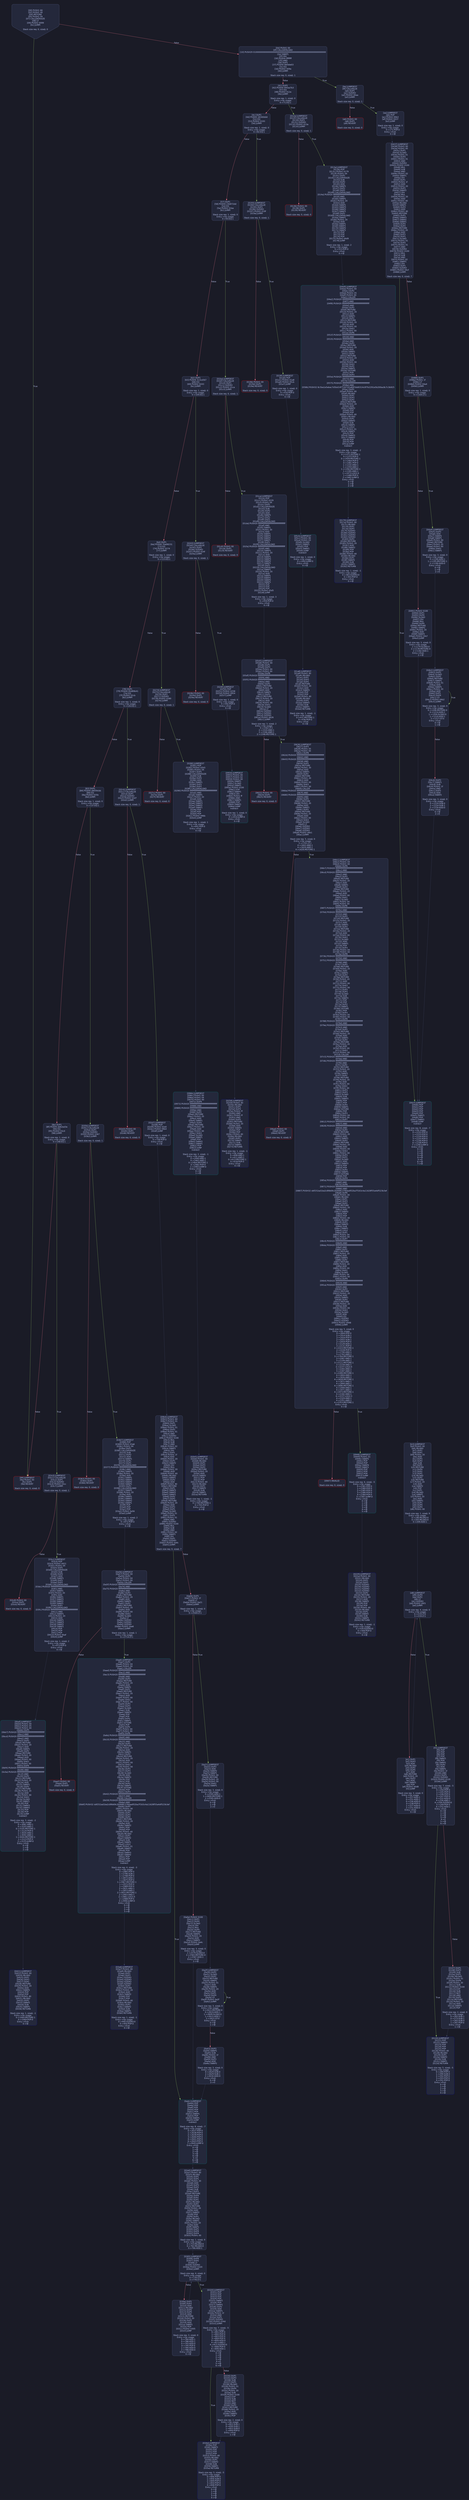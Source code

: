 digraph G {
    node [shape=box, style="filled, rounded", color="#565f89", fontcolor="#c0caf5", fontname="Helvetica", fillcolor="#24283b"];
    edge [color="#414868", fontcolor="#c0caf5", fontname="Helvetica"];
    bgcolor="#1a1b26";
    0 [ label = "[00] PUSH1 80
[02] PUSH1 40
[04] MSTORE
[05] PUSH1 04
[07] CALLDATASIZE
[08] LT
[09] PUSH2 0099
[0c] JUMPI

Stack size req: 0, sizeΔ: 0
" shape = invhouse]
    1 [ label = "[0d] PUSH1 00
[0f] CALLDATALOAD
[10] PUSH29 0100000000000000000000000000000000000000000000000000000000
[2e] SWAP1
[2f] DIV
[30] PUSH4 ffffffff
[35] AND
[36] DUP1
[37] PUSH4 06fdde03
[3c] EQ
[3d] PUSH2 009e
[40] JUMPI

Stack size req: 0, sizeΔ: 1
"]
    2 [ label = "[41] DUP1
[42] PUSH4 095ea7b3
[47] EQ
[48] PUSH2 012e
[4b] JUMPI

Stack size req: 1, sizeΔ: 0
Entry->Op usage:
	0->71:EQ:1
"]
    3 [ label = "[4c] DUP1
[4d] PUSH4 18160ddd
[52] EQ
[53] PUSH2 0193
[56] JUMPI

Stack size req: 1, sizeΔ: 0
Entry->Op usage:
	0->82:EQ:1
"]
    4 [ label = "[57] DUP1
[58] PUSH4 23b872dd
[5d] EQ
[5e] PUSH2 01be
[61] JUMPI

Stack size req: 1, sizeΔ: 0
Entry->Op usage:
	0->93:EQ:1
"]
    5 [ label = "[62] DUP1
[63] PUSH4 313ce567
[68] EQ
[69] PUSH2 0243
[6c] JUMPI

Stack size req: 1, sizeΔ: 0
Entry->Op usage:
	0->104:EQ:1
"]
    6 [ label = "[6d] DUP1
[6e] PUSH4 70a08231
[73] EQ
[74] PUSH2 0274
[77] JUMPI

Stack size req: 1, sizeΔ: 0
Entry->Op usage:
	0->115:EQ:1
"]
    7 [ label = "[78] DUP1
[79] PUSH4 95d89b41
[7e] EQ
[7f] PUSH2 02cb
[82] JUMPI

Stack size req: 1, sizeΔ: 0
Entry->Op usage:
	0->126:EQ:1
"]
    8 [ label = "[83] DUP1
[84] PUSH4 a9059cbb
[89] EQ
[8a] PUSH2 035b
[8d] JUMPI

Stack size req: 1, sizeΔ: 0
Entry->Op usage:
	0->137:EQ:1
"]
    9 [ label = "[8e] DUP1
[8f] PUSH4 dd62ed3e
[94] EQ
[95] PUSH2 03c0
[98] JUMPI

Stack size req: 1, sizeΔ: 0
Entry->Op usage:
	0->148:EQ:1
"]
    10 [ label = "[99] JUMPDEST
[9a] PUSH1 00
[9c] DUP1
[9d] REVERT

Stack size req: 0, sizeΔ: 0
" color = "red"]
    11 [ label = "[9e] JUMPDEST
[9f] CALLVALUE
[a0] DUP1
[a1] ISZERO
[a2] PUSH2 00aa
[a5] JUMPI

Stack size req: 0, sizeΔ: 1
"]
    12 [ label = "[a6] PUSH1 00
[a8] DUP1
[a9] REVERT

Stack size req: 0, sizeΔ: 0
" color = "red"]
    13 [ label = "[aa] JUMPDEST
[ab] POP
[ac] PUSH2 00b3
[af] PUSH2 0437
[b2] JUMP

Stack size req: 1, sizeΔ: 0
Entry->Op usage:
	0->171:POP:0
Entry->Exit:
	0->😵
"]
    14 [ label = "[b3] JUMPDEST
[b4] PUSH1 40
[b6] MLOAD
[b7] DUP1
[b8] DUP1
[b9] PUSH1 20
[bb] ADD
[bc] DUP3
[bd] DUP2
[be] SUB
[bf] DUP3
[c0] MSTORE
[c1] DUP4
[c2] DUP2
[c3] DUP2
[c4] MLOAD
[c5] DUP2
[c6] MSTORE
[c7] PUSH1 20
[c9] ADD
[ca] SWAP2
[cb] POP
[cc] DUP1
[cd] MLOAD
[ce] SWAP1
[cf] PUSH1 20
[d1] ADD
[d2] SWAP1
[d3] DUP1
[d4] DUP4
[d5] DUP4
[d6] PUSH1 00

Stack size req: 1, sizeΔ: 9
Entry->Op usage:
	0->196:MLOAD:0
	0->205:MLOAD:0
	0->209:ADD:1
"]
    15 [ label = "[d8] JUMPDEST
[d9] DUP4
[da] DUP2
[db] LT
[dc] ISZERO
[dd] PUSH2 00f3
[e0] JUMPI

Stack size req: 4, sizeΔ: 0
Entry->Op usage:
	0->219:LT:0
	3->219:LT:1
"]
    16 [ label = "[e1] DUP1
[e2] DUP3
[e3] ADD
[e4] MLOAD
[e5] DUP2
[e6] DUP5
[e7] ADD
[e8] MSTORE
[e9] PUSH1 20
[eb] DUP2
[ec] ADD
[ed] SWAP1
[ee] POP
[ef] PUSH2 00d8
[f2] JUMP

Stack size req: 3, sizeΔ: 0
Entry->Op usage:
	0->227:ADD:1
	0->231:ADD:1
	0->236:ADD:0
	0->238:POP:0
	1->227:ADD:0
	2->231:ADD:0
Entry->Exit:
	0->😵
"]
    17 [ label = "[f3] JUMPDEST
[f4] POP
[f5] POP
[f6] POP
[f7] POP
[f8] SWAP1
[f9] POP
[fa] SWAP1
[fb] DUP2
[fc] ADD
[fd] SWAP1
[fe] PUSH1 1f
[0100] AND
[0101] DUP1
[0102] ISZERO
[0103] PUSH2 0120
[0106] JUMPI

Stack size req: 7, sizeΔ: -5
Entry->Op usage:
	0->244:POP:0
	1->245:POP:0
	2->246:POP:0
	3->247:POP:0
	4->252:ADD:0
	4->256:AND:1
	4->258:ISZERO:0
	5->249:POP:0
	6->252:ADD:1
Entry->Exit:
	0->😵
	1->😵
	2->😵
	3->😵
	4->0
	5->😵
	6->😵
"]
    18 [ label = "[0107] DUP1
[0108] DUP3
[0109] SUB
[010a] DUP1
[010b] MLOAD
[010c] PUSH1 01
[010e] DUP4
[010f] PUSH1 20
[0111] SUB
[0112] PUSH2 0100
[0115] EXP
[0116] SUB
[0117] NOT
[0118] AND
[0119] DUP2
[011a] MSTORE
[011b] PUSH1 20
[011d] ADD
[011e] SWAP2
[011f] POP

Stack size req: 2, sizeΔ: 0
Entry->Op usage:
	0->265:SUB:1
	0->273:SUB:1
	1->265:SUB:0
	1->287:POP:0
Entry->Exit:
	1->😵
"]
    19 [ label = "[0120] JUMPDEST
[0121] POP
[0122] SWAP3
[0123] POP
[0124] POP
[0125] POP
[0126] PUSH1 40
[0128] MLOAD
[0129] DUP1
[012a] SWAP2
[012b] SUB
[012c] SWAP1
[012d] RETURN

Stack size req: 5, sizeΔ: -5
Entry->Op usage:
	0->289:POP:0
	1->299:SUB:0
	2->292:POP:0
	3->293:POP:0
	4->291:POP:0
Entry->Exit:
	0->😵
	1->😵
	2->😵
	3->😵
	4->😵
" color = "darkblue"]
    20 [ label = "[012e] JUMPDEST
[012f] CALLVALUE
[0130] DUP1
[0131] ISZERO
[0132] PUSH2 013a
[0135] JUMPI

Stack size req: 0, sizeΔ: 1
"]
    21 [ label = "[0136] PUSH1 00
[0138] DUP1
[0139] REVERT

Stack size req: 0, sizeΔ: 0
" color = "red"]
    22 [ label = "[013a] JUMPDEST
[013b] POP
[013c] PUSH2 0179
[013f] PUSH1 04
[0141] DUP1
[0142] CALLDATASIZE
[0143] SUB
[0144] DUP2
[0145] ADD
[0146] SWAP1
[0147] DUP1
[0148] DUP1
[0149] CALLDATALOAD
[014a] PUSH20 ffffffffffffffffffffffffffffffffffffffff
[015f] AND
[0160] SWAP1
[0161] PUSH1 20
[0163] ADD
[0164] SWAP1
[0165] SWAP3
[0166] SWAP2
[0167] SWAP1
[0168] DUP1
[0169] CALLDATALOAD
[016a] SWAP1
[016b] PUSH1 20
[016d] ADD
[016e] SWAP1
[016f] SWAP3
[0170] SWAP2
[0171] SWAP1
[0172] POP
[0173] POP
[0174] POP
[0175] PUSH2 04d9
[0178] JUMP

Stack size req: 1, sizeΔ: 2
Entry->Op usage:
	0->315:POP:0
Entry->Exit:
	0->😵
"]
    23 [ label = "[0179] JUMPDEST
[017a] PUSH1 40
[017c] MLOAD
[017d] DUP1
[017e] DUP3
[017f] ISZERO
[0180] ISZERO
[0181] ISZERO
[0182] ISZERO
[0183] DUP2
[0184] MSTORE
[0185] PUSH1 20
[0187] ADD
[0188] SWAP2
[0189] POP
[018a] POP
[018b] PUSH1 40
[018d] MLOAD
[018e] DUP1
[018f] SWAP2
[0190] SUB
[0191] SWAP1
[0192] RETURN

Stack size req: 1, sizeΔ: -1
Entry->Op usage:
	0->383:ISZERO:0
	0->393:POP:0
Entry->Exit:
	0->😵
" color = "darkblue"]
    24 [ label = "[0193] JUMPDEST
[0194] CALLVALUE
[0195] DUP1
[0196] ISZERO
[0197] PUSH2 019f
[019a] JUMPI

Stack size req: 0, sizeΔ: 1
"]
    25 [ label = "[019b] PUSH1 00
[019d] DUP1
[019e] REVERT

Stack size req: 0, sizeΔ: 0
" color = "red"]
    26 [ label = "[019f] JUMPDEST
[01a0] POP
[01a1] PUSH2 01a8
[01a4] PUSH2 05cb
[01a7] JUMP

Stack size req: 1, sizeΔ: 0
Entry->Op usage:
	0->416:POP:0
Entry->Exit:
	0->😵
"]
    27 [ label = "[01a8] JUMPDEST
[01a9] PUSH1 40
[01ab] MLOAD
[01ac] DUP1
[01ad] DUP3
[01ae] DUP2
[01af] MSTORE
[01b0] PUSH1 20
[01b2] ADD
[01b3] SWAP2
[01b4] POP
[01b5] POP
[01b6] PUSH1 40
[01b8] MLOAD
[01b9] DUP1
[01ba] SWAP2
[01bb] SUB
[01bc] SWAP1
[01bd] RETURN

Stack size req: 1, sizeΔ: -1
Entry->Op usage:
	0->431:MSTORE:1
	0->436:POP:0
Entry->Exit:
	0->😵
" color = "darkblue"]
    28 [ label = "[01be] JUMPDEST
[01bf] CALLVALUE
[01c0] DUP1
[01c1] ISZERO
[01c2] PUSH2 01ca
[01c5] JUMPI

Stack size req: 0, sizeΔ: 1
"]
    29 [ label = "[01c6] PUSH1 00
[01c8] DUP1
[01c9] REVERT

Stack size req: 0, sizeΔ: 0
" color = "red"]
    30 [ label = "[01ca] JUMPDEST
[01cb] POP
[01cc] PUSH2 0229
[01cf] PUSH1 04
[01d1] DUP1
[01d2] CALLDATASIZE
[01d3] SUB
[01d4] DUP2
[01d5] ADD
[01d6] SWAP1
[01d7] DUP1
[01d8] DUP1
[01d9] CALLDATALOAD
[01da] PUSH20 ffffffffffffffffffffffffffffffffffffffff
[01ef] AND
[01f0] SWAP1
[01f1] PUSH1 20
[01f3] ADD
[01f4] SWAP1
[01f5] SWAP3
[01f6] SWAP2
[01f7] SWAP1
[01f8] DUP1
[01f9] CALLDATALOAD
[01fa] PUSH20 ffffffffffffffffffffffffffffffffffffffff
[020f] AND
[0210] SWAP1
[0211] PUSH1 20
[0213] ADD
[0214] SWAP1
[0215] SWAP3
[0216] SWAP2
[0217] SWAP1
[0218] DUP1
[0219] CALLDATALOAD
[021a] SWAP1
[021b] PUSH1 20
[021d] ADD
[021e] SWAP1
[021f] SWAP3
[0220] SWAP2
[0221] SWAP1
[0222] POP
[0223] POP
[0224] POP
[0225] PUSH2 05d5
[0228] JUMP

Stack size req: 1, sizeΔ: 3
Entry->Op usage:
	0->459:POP:0
Entry->Exit:
	0->😵
"]
    31 [ label = "[0229] JUMPDEST
[022a] PUSH1 40
[022c] MLOAD
[022d] DUP1
[022e] DUP3
[022f] ISZERO
[0230] ISZERO
[0231] ISZERO
[0232] ISZERO
[0233] DUP2
[0234] MSTORE
[0235] PUSH1 20
[0237] ADD
[0238] SWAP2
[0239] POP
[023a] POP
[023b] PUSH1 40
[023d] MLOAD
[023e] DUP1
[023f] SWAP2
[0240] SUB
[0241] SWAP1
[0242] RETURN

Stack size req: 1, sizeΔ: -1
Entry->Op usage:
	0->559:ISZERO:0
	0->569:POP:0
Entry->Exit:
	0->😵
" color = "darkblue"]
    32 [ label = "[0243] JUMPDEST
[0244] CALLVALUE
[0245] DUP1
[0246] ISZERO
[0247] PUSH2 024f
[024a] JUMPI

Stack size req: 0, sizeΔ: 1
"]
    33 [ label = "[024b] PUSH1 00
[024d] DUP1
[024e] REVERT

Stack size req: 0, sizeΔ: 0
" color = "red"]
    34 [ label = "[024f] JUMPDEST
[0250] POP
[0251] PUSH2 0258
[0254] PUSH2 0954
[0257] JUMP

Stack size req: 1, sizeΔ: 0
Entry->Op usage:
	0->592:POP:0
Entry->Exit:
	0->😵
"]
    35 [ label = "[0258] JUMPDEST
[0259] PUSH1 40
[025b] MLOAD
[025c] DUP1
[025d] DUP3
[025e] PUSH1 ff
[0260] AND
[0261] PUSH1 ff
[0263] AND
[0264] DUP2
[0265] MSTORE
[0266] PUSH1 20
[0268] ADD
[0269] SWAP2
[026a] POP
[026b] POP
[026c] PUSH1 40
[026e] MLOAD
[026f] DUP1
[0270] SWAP2
[0271] SUB
[0272] SWAP1
[0273] RETURN

Stack size req: 1, sizeΔ: -1
Entry->Op usage:
	0->608:AND:1
	0->611:AND:1
	0->613:MSTORE:1
	0->618:POP:0
Entry->Exit:
	0->😵
" color = "darkblue"]
    36 [ label = "[0274] JUMPDEST
[0275] CALLVALUE
[0276] DUP1
[0277] ISZERO
[0278] PUSH2 0280
[027b] JUMPI

Stack size req: 0, sizeΔ: 1
"]
    37 [ label = "[027c] PUSH1 00
[027e] DUP1
[027f] REVERT

Stack size req: 0, sizeΔ: 0
" color = "red"]
    38 [ label = "[0280] JUMPDEST
[0281] POP
[0282] PUSH2 02b5
[0285] PUSH1 04
[0287] DUP1
[0288] CALLDATASIZE
[0289] SUB
[028a] DUP2
[028b] ADD
[028c] SWAP1
[028d] DUP1
[028e] DUP1
[028f] CALLDATALOAD
[0290] PUSH20 ffffffffffffffffffffffffffffffffffffffff
[02a5] AND
[02a6] SWAP1
[02a7] PUSH1 20
[02a9] ADD
[02aa] SWAP1
[02ab] SWAP3
[02ac] SWAP2
[02ad] SWAP1
[02ae] POP
[02af] POP
[02b0] POP
[02b1] PUSH2 096b
[02b4] JUMP

Stack size req: 1, sizeΔ: 1
Entry->Op usage:
	0->641:POP:0
Entry->Exit:
	0->😵
"]
    39 [ label = "[02b5] JUMPDEST
[02b6] PUSH1 40
[02b8] MLOAD
[02b9] DUP1
[02ba] DUP3
[02bb] DUP2
[02bc] MSTORE
[02bd] PUSH1 20
[02bf] ADD
[02c0] SWAP2
[02c1] POP
[02c2] POP
[02c3] PUSH1 40
[02c5] MLOAD
[02c6] DUP1
[02c7] SWAP2
[02c8] SUB
[02c9] SWAP1
[02ca] RETURN

Stack size req: 1, sizeΔ: -1
Entry->Op usage:
	0->700:MSTORE:1
	0->705:POP:0
Entry->Exit:
	0->😵
" color = "darkblue"]
    40 [ label = "[02cb] JUMPDEST
[02cc] CALLVALUE
[02cd] DUP1
[02ce] ISZERO
[02cf] PUSH2 02d7
[02d2] JUMPI

Stack size req: 0, sizeΔ: 1
"]
    41 [ label = "[02d3] PUSH1 00
[02d5] DUP1
[02d6] REVERT

Stack size req: 0, sizeΔ: 0
" color = "red"]
    42 [ label = "[02d7] JUMPDEST
[02d8] POP
[02d9] PUSH2 02e0
[02dc] PUSH2 09b4
[02df] JUMP

Stack size req: 1, sizeΔ: 0
Entry->Op usage:
	0->728:POP:0
Entry->Exit:
	0->😵
"]
    43 [ label = "[02e0] JUMPDEST
[02e1] PUSH1 40
[02e3] MLOAD
[02e4] DUP1
[02e5] DUP1
[02e6] PUSH1 20
[02e8] ADD
[02e9] DUP3
[02ea] DUP2
[02eb] SUB
[02ec] DUP3
[02ed] MSTORE
[02ee] DUP4
[02ef] DUP2
[02f0] DUP2
[02f1] MLOAD
[02f2] DUP2
[02f3] MSTORE
[02f4] PUSH1 20
[02f6] ADD
[02f7] SWAP2
[02f8] POP
[02f9] DUP1
[02fa] MLOAD
[02fb] SWAP1
[02fc] PUSH1 20
[02fe] ADD
[02ff] SWAP1
[0300] DUP1
[0301] DUP4
[0302] DUP4
[0303] PUSH1 00

Stack size req: 1, sizeΔ: 9
Entry->Op usage:
	0->753:MLOAD:0
	0->762:MLOAD:0
	0->766:ADD:1
"]
    44 [ label = "[0305] JUMPDEST
[0306] DUP4
[0307] DUP2
[0308] LT
[0309] ISZERO
[030a] PUSH2 0320
[030d] JUMPI

Stack size req: 4, sizeΔ: 0
Entry->Op usage:
	0->776:LT:0
	3->776:LT:1
"]
    45 [ label = "[030e] DUP1
[030f] DUP3
[0310] ADD
[0311] MLOAD
[0312] DUP2
[0313] DUP5
[0314] ADD
[0315] MSTORE
[0316] PUSH1 20
[0318] DUP2
[0319] ADD
[031a] SWAP1
[031b] POP
[031c] PUSH2 0305
[031f] JUMP

Stack size req: 3, sizeΔ: 0
Entry->Op usage:
	0->784:ADD:1
	0->788:ADD:1
	0->793:ADD:0
	0->795:POP:0
	1->784:ADD:0
	2->788:ADD:0
Entry->Exit:
	0->😵
"]
    46 [ label = "[0320] JUMPDEST
[0321] POP
[0322] POP
[0323] POP
[0324] POP
[0325] SWAP1
[0326] POP
[0327] SWAP1
[0328] DUP2
[0329] ADD
[032a] SWAP1
[032b] PUSH1 1f
[032d] AND
[032e] DUP1
[032f] ISZERO
[0330] PUSH2 034d
[0333] JUMPI

Stack size req: 7, sizeΔ: -5
Entry->Op usage:
	0->801:POP:0
	1->802:POP:0
	2->803:POP:0
	3->804:POP:0
	4->809:ADD:0
	4->813:AND:1
	4->815:ISZERO:0
	5->806:POP:0
	6->809:ADD:1
Entry->Exit:
	0->😵
	1->😵
	2->😵
	3->😵
	4->0
	5->😵
	6->😵
"]
    47 [ label = "[0334] DUP1
[0335] DUP3
[0336] SUB
[0337] DUP1
[0338] MLOAD
[0339] PUSH1 01
[033b] DUP4
[033c] PUSH1 20
[033e] SUB
[033f] PUSH2 0100
[0342] EXP
[0343] SUB
[0344] NOT
[0345] AND
[0346] DUP2
[0347] MSTORE
[0348] PUSH1 20
[034a] ADD
[034b] SWAP2
[034c] POP

Stack size req: 2, sizeΔ: 0
Entry->Op usage:
	0->822:SUB:1
	0->830:SUB:1
	1->822:SUB:0
	1->844:POP:0
Entry->Exit:
	1->😵
"]
    48 [ label = "[034d] JUMPDEST
[034e] POP
[034f] SWAP3
[0350] POP
[0351] POP
[0352] POP
[0353] PUSH1 40
[0355] MLOAD
[0356] DUP1
[0357] SWAP2
[0358] SUB
[0359] SWAP1
[035a] RETURN

Stack size req: 5, sizeΔ: -5
Entry->Op usage:
	0->846:POP:0
	1->856:SUB:0
	2->849:POP:0
	3->850:POP:0
	4->848:POP:0
Entry->Exit:
	0->😵
	1->😵
	2->😵
	3->😵
	4->😵
" color = "darkblue"]
    49 [ label = "[035b] JUMPDEST
[035c] CALLVALUE
[035d] DUP1
[035e] ISZERO
[035f] PUSH2 0367
[0362] JUMPI

Stack size req: 0, sizeΔ: 1
"]
    50 [ label = "[0363] PUSH1 00
[0365] DUP1
[0366] REVERT

Stack size req: 0, sizeΔ: 0
" color = "red"]
    51 [ label = "[0367] JUMPDEST
[0368] POP
[0369] PUSH2 03a6
[036c] PUSH1 04
[036e] DUP1
[036f] CALLDATASIZE
[0370] SUB
[0371] DUP2
[0372] ADD
[0373] SWAP1
[0374] DUP1
[0375] DUP1
[0376] CALLDATALOAD
[0377] PUSH20 ffffffffffffffffffffffffffffffffffffffff
[038c] AND
[038d] SWAP1
[038e] PUSH1 20
[0390] ADD
[0391] SWAP1
[0392] SWAP3
[0393] SWAP2
[0394] SWAP1
[0395] DUP1
[0396] CALLDATALOAD
[0397] SWAP1
[0398] PUSH1 20
[039a] ADD
[039b] SWAP1
[039c] SWAP3
[039d] SWAP2
[039e] SWAP1
[039f] POP
[03a0] POP
[03a1] POP
[03a2] PUSH2 0a56
[03a5] JUMP

Stack size req: 1, sizeΔ: 2
Entry->Op usage:
	0->872:POP:0
Entry->Exit:
	0->😵
"]
    52 [ label = "[03a6] JUMPDEST
[03a7] PUSH1 40
[03a9] MLOAD
[03aa] DUP1
[03ab] DUP3
[03ac] ISZERO
[03ad] ISZERO
[03ae] ISZERO
[03af] ISZERO
[03b0] DUP2
[03b1] MSTORE
[03b2] PUSH1 20
[03b4] ADD
[03b5] SWAP2
[03b6] POP
[03b7] POP
[03b8] PUSH1 40
[03ba] MLOAD
[03bb] DUP1
[03bc] SWAP2
[03bd] SUB
[03be] SWAP1
[03bf] RETURN

Stack size req: 1, sizeΔ: -1
Entry->Op usage:
	0->940:ISZERO:0
	0->950:POP:0
Entry->Exit:
	0->😵
" color = "darkblue"]
    53 [ label = "[03c0] JUMPDEST
[03c1] CALLVALUE
[03c2] DUP1
[03c3] ISZERO
[03c4] PUSH2 03cc
[03c7] JUMPI

Stack size req: 0, sizeΔ: 1
"]
    54 [ label = "[03c8] PUSH1 00
[03ca] DUP1
[03cb] REVERT

Stack size req: 0, sizeΔ: 0
" color = "red"]
    55 [ label = "[03cc] JUMPDEST
[03cd] POP
[03ce] PUSH2 0421
[03d1] PUSH1 04
[03d3] DUP1
[03d4] CALLDATASIZE
[03d5] SUB
[03d6] DUP2
[03d7] ADD
[03d8] SWAP1
[03d9] DUP1
[03da] DUP1
[03db] CALLDATALOAD
[03dc] PUSH20 ffffffffffffffffffffffffffffffffffffffff
[03f1] AND
[03f2] SWAP1
[03f3] PUSH1 20
[03f5] ADD
[03f6] SWAP1
[03f7] SWAP3
[03f8] SWAP2
[03f9] SWAP1
[03fa] DUP1
[03fb] CALLDATALOAD
[03fc] PUSH20 ffffffffffffffffffffffffffffffffffffffff
[0411] AND
[0412] SWAP1
[0413] PUSH1 20
[0415] ADD
[0416] SWAP1
[0417] SWAP3
[0418] SWAP2
[0419] SWAP1
[041a] POP
[041b] POP
[041c] POP
[041d] PUSH2 0baf
[0420] JUMP

Stack size req: 1, sizeΔ: 2
Entry->Op usage:
	0->973:POP:0
Entry->Exit:
	0->😵
"]
    56 [ label = "[0421] JUMPDEST
[0422] PUSH1 40
[0424] MLOAD
[0425] DUP1
[0426] DUP3
[0427] DUP2
[0428] MSTORE
[0429] PUSH1 20
[042b] ADD
[042c] SWAP2
[042d] POP
[042e] POP
[042f] PUSH1 40
[0431] MLOAD
[0432] DUP1
[0433] SWAP2
[0434] SUB
[0435] SWAP1
[0436] RETURN

Stack size req: 1, sizeΔ: -1
Entry->Op usage:
	0->1064:MSTORE:1
	0->1069:POP:0
Entry->Exit:
	0->😵
" color = "darkblue"]
    57 [ label = "[0437] JUMPDEST
[0438] PUSH1 60
[043a] PUSH1 00
[043c] DUP1
[043d] SLOAD
[043e] PUSH1 01
[0440] DUP2
[0441] PUSH1 01
[0443] AND
[0444] ISZERO
[0445] PUSH2 0100
[0448] MUL
[0449] SUB
[044a] AND
[044b] PUSH1 02
[044d] SWAP1
[044e] DIV
[044f] DUP1
[0450] PUSH1 1f
[0452] ADD
[0453] PUSH1 20
[0455] DUP1
[0456] SWAP2
[0457] DIV
[0458] MUL
[0459] PUSH1 20
[045b] ADD
[045c] PUSH1 40
[045e] MLOAD
[045f] SWAP1
[0460] DUP2
[0461] ADD
[0462] PUSH1 40
[0464] MSTORE
[0465] DUP1
[0466] SWAP3
[0467] SWAP2
[0468] SWAP1
[0469] DUP2
[046a] DUP2
[046b] MSTORE
[046c] PUSH1 20
[046e] ADD
[046f] DUP3
[0470] DUP1
[0471] SLOAD
[0472] PUSH1 01
[0474] DUP2
[0475] PUSH1 01
[0477] AND
[0478] ISZERO
[0479] PUSH2 0100
[047c] MUL
[047d] SUB
[047e] AND
[047f] PUSH1 02
[0481] SWAP1
[0482] DIV
[0483] DUP1
[0484] ISZERO
[0485] PUSH2 04cf
[0488] JUMPI

Stack size req: 0, sizeΔ: 7
"]
    58 [ label = "[0489] DUP1
[048a] PUSH1 1f
[048c] LT
[048d] PUSH2 04a4
[0490] JUMPI

Stack size req: 1, sizeΔ: 0
Entry->Op usage:
	0->1164:LT:1
"]
    59 [ label = "[0491] PUSH2 0100
[0494] DUP1
[0495] DUP4
[0496] SLOAD
[0497] DIV
[0498] MUL
[0499] DUP4
[049a] MSTORE
[049b] SWAP2
[049c] PUSH1 20
[049e] ADD
[049f] SWAP2
[04a0] PUSH2 04cf
[04a3] JUMP

Stack size req: 3, sizeΔ: 0
Entry->Op usage:
	1->1174:SLOAD:0
	2->1178:MSTORE:0
	2->1182:ADD:1
Entry->Exit:
	2->😵
"]
    60 [ label = "[04a4] JUMPDEST
[04a5] DUP3
[04a6] ADD
[04a7] SWAP2
[04a8] SWAP1
[04a9] PUSH1 00
[04ab] MSTORE
[04ac] PUSH1 20
[04ae] PUSH1 00
[04b0] SHA3
[04b1] SWAP1

Stack size req: 3, sizeΔ: 0
Entry->Op usage:
	0->1190:ADD:1
	1->1195:MSTORE:1
	2->1190:ADD:0
Entry->Exit:
	0->😵
	1->😵
	2->0
"]
    61 [ label = "[04b2] JUMPDEST
[04b3] DUP2
[04b4] SLOAD
[04b5] DUP2
[04b6] MSTORE
[04b7] SWAP1
[04b8] PUSH1 01
[04ba] ADD
[04bb] SWAP1
[04bc] PUSH1 20
[04be] ADD
[04bf] DUP1
[04c0] DUP4
[04c1] GT
[04c2] PUSH2 04b2
[04c5] JUMPI

Stack size req: 3, sizeΔ: 0
Entry->Op usage:
	0->1206:MSTORE:0
	0->1214:ADD:1
	1->1204:SLOAD:0
	1->1210:ADD:1
	2->1217:GT:0
Entry->Exit:
	0->😵
	1->😵
"]
    62 [ label = "[04c6] DUP3
[04c7] SWAP1
[04c8] SUB
[04c9] PUSH1 1f
[04cb] AND
[04cc] DUP3
[04cd] ADD
[04ce] SWAP2

Stack size req: 3, sizeΔ: 0
Entry->Op usage:
	0->1224:SUB:0
	2->1224:SUB:1
	2->1229:ADD:0
Entry->Exit:
	0->😵
	2->0
"]
    63 [ label = "[04cf] JUMPDEST
[04d0] POP
[04d1] POP
[04d2] POP
[04d3] POP
[04d4] POP
[04d5] SWAP1
[04d6] POP
[04d7] SWAP1
[04d8] JUMP
Indirect!

Stack size req: 8, sizeΔ: -7
Entry->Op usage:
	0->1232:POP:0
	1->1233:POP:0
	2->1234:POP:0
	3->1235:POP:0
	4->1236:POP:0
	6->1238:POP:0
	7->1240:JUMP:0
Entry->Exit:
	0->😵
	1->😵
	2->😵
	3->😵
	4->😵
	5->0
	6->😵
	7->😵
" color = "teal"]
    64 [ label = "[04d9] JUMPDEST
[04da] PUSH1 00
[04dc] DUP2
[04dd] PUSH1 05
[04df] PUSH1 00
[04e1] CALLER
[04e2] PUSH20 ffffffffffffffffffffffffffffffffffffffff
[04f7] AND
[04f8] PUSH20 ffffffffffffffffffffffffffffffffffffffff
[050d] AND
[050e] DUP2
[050f] MSTORE
[0510] PUSH1 20
[0512] ADD
[0513] SWAP1
[0514] DUP2
[0515] MSTORE
[0516] PUSH1 20
[0518] ADD
[0519] PUSH1 00
[051b] SHA3
[051c] PUSH1 00
[051e] DUP6
[051f] PUSH20 ffffffffffffffffffffffffffffffffffffffff
[0534] AND
[0535] PUSH20 ffffffffffffffffffffffffffffffffffffffff
[054a] AND
[054b] DUP2
[054c] MSTORE
[054d] PUSH1 20
[054f] ADD
[0550] SWAP1
[0551] DUP2
[0552] MSTORE
[0553] PUSH1 20
[0555] ADD
[0556] PUSH1 00
[0558] SHA3
[0559] DUP2
[055a] SWAP1
[055b] SSTORE
[055c] POP
[055d] DUP3
[055e] PUSH20 ffffffffffffffffffffffffffffffffffffffff
[0573] AND
[0574] CALLER
[0575] PUSH20 ffffffffffffffffffffffffffffffffffffffff
[058a] AND
[058b] PUSH32 8c5be1e5ebec7d5bd14f71427d1e84f3dd0314c0f7b2291e5b200ac8c7c3b925
[05ac] DUP5
[05ad] PUSH1 40
[05af] MLOAD
[05b0] DUP1
[05b1] DUP3
[05b2] DUP2
[05b3] MSTORE
[05b4] PUSH1 20
[05b6] ADD
[05b7] SWAP2
[05b8] POP
[05b9] POP
[05ba] PUSH1 40
[05bc] MLOAD
[05bd] DUP1
[05be] SWAP2
[05bf] SUB
[05c0] SWAP1
[05c1] LOG3
[05c2] PUSH1 01
[05c4] SWAP1
[05c5] POP
[05c6] SWAP3
[05c7] SWAP2
[05c8] POP
[05c9] POP
[05ca] JUMP
Indirect!

Stack size req: 3, sizeΔ: -2
Entry->Op usage:
	0->1371:SSTORE:1
	0->1372:POP:0
	0->1459:MSTORE:1
	0->1464:POP:0
	0->1481:POP:0
	1->1332:AND:1
	1->1354:AND:1
	1->1356:MSTORE:1
	1->1395:AND:1
	1->1473:LOG3:4
	1->1480:POP:0
	2->1482:JUMP:0
Entry->Exit:
	0->😵
	1->😵
	2->😵
" color = "teal"]
    65 [ label = "[05cb] JUMPDEST
[05cc] PUSH1 00
[05ce] PUSH1 03
[05d0] SLOAD
[05d1] SWAP1
[05d2] POP
[05d3] SWAP1
[05d4] JUMP
Indirect!

Stack size req: 1, sizeΔ: 0
Entry->Op usage:
	0->1492:JUMP:0
Entry->Exit:
	0->😵
" color = "teal"]
    66 [ label = "[05d5] JUMPDEST
[05d6] PUSH1 00
[05d8] DUP1
[05d9] DUP3
[05da] PUSH1 04
[05dc] PUSH1 00
[05de] DUP8
[05df] PUSH20 ffffffffffffffffffffffffffffffffffffffff
[05f4] AND
[05f5] PUSH20 ffffffffffffffffffffffffffffffffffffffff
[060a] AND
[060b] DUP2
[060c] MSTORE
[060d] PUSH1 20
[060f] ADD
[0610] SWAP1
[0611] DUP2
[0612] MSTORE
[0613] PUSH1 20
[0615] ADD
[0616] PUSH1 00
[0618] SHA3
[0619] SLOAD
[061a] LT
[061b] ISZERO
[061c] ISZERO
[061d] ISZERO
[061e] PUSH2 0626
[0621] JUMPI

Stack size req: 3, sizeΔ: 2
Entry->Op usage:
	0->1562:LT:1
	2->1524:AND:1
	2->1546:AND:1
	2->1548:MSTORE:1
"]
    67 [ label = "[0622] PUSH1 00
[0624] DUP1
[0625] REVERT

Stack size req: 0, sizeΔ: 0
" color = "red"]
    68 [ label = "[0626] JUMPDEST
[0627] DUP3
[0628] PUSH1 05
[062a] PUSH1 00
[062c] DUP8
[062d] PUSH20 ffffffffffffffffffffffffffffffffffffffff
[0642] AND
[0643] PUSH20 ffffffffffffffffffffffffffffffffffffffff
[0658] AND
[0659] DUP2
[065a] MSTORE
[065b] PUSH1 20
[065d] ADD
[065e] SWAP1
[065f] DUP2
[0660] MSTORE
[0661] PUSH1 20
[0663] ADD
[0664] PUSH1 00
[0666] SHA3
[0667] PUSH1 00
[0669] CALLER
[066a] PUSH20 ffffffffffffffffffffffffffffffffffffffff
[067f] AND
[0680] PUSH20 ffffffffffffffffffffffffffffffffffffffff
[0695] AND
[0696] DUP2
[0697] MSTORE
[0698] PUSH1 20
[069a] ADD
[069b] SWAP1
[069c] DUP2
[069d] MSTORE
[069e] PUSH1 20
[06a0] ADD
[06a1] PUSH1 00
[06a3] SHA3
[06a4] SLOAD
[06a5] LT
[06a6] ISZERO
[06a7] ISZERO
[06a8] ISZERO
[06a9] PUSH2 06b1
[06ac] JUMPI

Stack size req: 5, sizeΔ: 0
Entry->Op usage:
	2->1701:LT:1
	4->1602:AND:1
	4->1624:AND:1
	4->1626:MSTORE:1
"]
    69 [ label = "[06ad] PUSH1 00
[06af] DUP1
[06b0] REVERT

Stack size req: 0, sizeΔ: 0
" color = "red"]
    70 [ label = "[06b1] JUMPDEST
[06b2] PUSH1 04
[06b4] PUSH1 00
[06b6] DUP6
[06b7] PUSH20 ffffffffffffffffffffffffffffffffffffffff
[06cc] AND
[06cd] PUSH20 ffffffffffffffffffffffffffffffffffffffff
[06e2] AND
[06e3] DUP2
[06e4] MSTORE
[06e5] PUSH1 20
[06e7] ADD
[06e8] SWAP1
[06e9] DUP2
[06ea] MSTORE
[06eb] PUSH1 20
[06ed] ADD
[06ee] PUSH1 00
[06f0] SHA3
[06f1] SLOAD
[06f2] PUSH1 04
[06f4] PUSH1 00
[06f6] DUP8
[06f7] PUSH20 ffffffffffffffffffffffffffffffffffffffff
[070c] AND
[070d] PUSH20 ffffffffffffffffffffffffffffffffffffffff
[0722] AND
[0723] DUP2
[0724] MSTORE
[0725] PUSH1 20
[0727] ADD
[0728] SWAP1
[0729] DUP2
[072a] MSTORE
[072b] PUSH1 20
[072d] ADD
[072e] PUSH1 00
[0730] SHA3
[0731] SLOAD
[0732] ADD
[0733] SWAP1
[0734] POP
[0735] DUP3
[0736] PUSH1 04
[0738] PUSH1 00
[073a] DUP8
[073b] PUSH20 ffffffffffffffffffffffffffffffffffffffff
[0750] AND
[0751] PUSH20 ffffffffffffffffffffffffffffffffffffffff
[0766] AND
[0767] DUP2
[0768] MSTORE
[0769] PUSH1 20
[076b] ADD
[076c] SWAP1
[076d] DUP2
[076e] MSTORE
[076f] PUSH1 20
[0771] ADD
[0772] PUSH1 00
[0774] SHA3
[0775] PUSH1 00
[0777] DUP3
[0778] DUP3
[0779] SLOAD
[077a] SUB
[077b] SWAP3
[077c] POP
[077d] POP
[077e] DUP2
[077f] SWAP1
[0780] SSTORE
[0781] POP
[0782] DUP3
[0783] PUSH1 05
[0785] PUSH1 00
[0787] DUP8
[0788] PUSH20 ffffffffffffffffffffffffffffffffffffffff
[079d] AND
[079e] PUSH20 ffffffffffffffffffffffffffffffffffffffff
[07b3] AND
[07b4] DUP2
[07b5] MSTORE
[07b6] PUSH1 20
[07b8] ADD
[07b9] SWAP1
[07ba] DUP2
[07bb] MSTORE
[07bc] PUSH1 20
[07be] ADD
[07bf] PUSH1 00
[07c1] SHA3
[07c2] PUSH1 00
[07c4] CALLER
[07c5] PUSH20 ffffffffffffffffffffffffffffffffffffffff
[07da] AND
[07db] PUSH20 ffffffffffffffffffffffffffffffffffffffff
[07f0] AND
[07f1] DUP2
[07f2] MSTORE
[07f3] PUSH1 20
[07f5] ADD
[07f6] SWAP1
[07f7] DUP2
[07f8] MSTORE
[07f9] PUSH1 20
[07fb] ADD
[07fc] PUSH1 00
[07fe] SHA3
[07ff] PUSH1 00
[0801] DUP3
[0802] DUP3
[0803] SLOAD
[0804] SUB
[0805] SWAP3
[0806] POP
[0807] POP
[0808] DUP2
[0809] SWAP1
[080a] SSTORE
[080b] POP
[080c] DUP3
[080d] PUSH1 04
[080f] PUSH1 00
[0811] DUP7
[0812] PUSH20 ffffffffffffffffffffffffffffffffffffffff
[0827] AND
[0828] PUSH20 ffffffffffffffffffffffffffffffffffffffff
[083d] AND
[083e] DUP2
[083f] MSTORE
[0840] PUSH1 20
[0842] ADD
[0843] SWAP1
[0844] DUP2
[0845] MSTORE
[0846] PUSH1 20
[0848] ADD
[0849] PUSH1 00
[084b] SHA3
[084c] PUSH1 00
[084e] DUP3
[084f] DUP3
[0850] SLOAD
[0851] ADD
[0852] SWAP3
[0853] POP
[0854] POP
[0855] DUP2
[0856] SWAP1
[0857] SSTORE
[0858] POP
[0859] DUP4
[085a] PUSH20 ffffffffffffffffffffffffffffffffffffffff
[086f] AND
[0870] DUP6
[0871] PUSH20 ffffffffffffffffffffffffffffffffffffffff
[0886] AND
[0887] PUSH32 ddf252ad1be2c89b69c2b068fc378daa952ba7f163c4a11628f55a4df523b3ef
[08a8] DUP6
[08a9] PUSH1 40
[08ab] MLOAD
[08ac] DUP1
[08ad] DUP3
[08ae] DUP2
[08af] MSTORE
[08b0] PUSH1 20
[08b2] ADD
[08b3] SWAP2
[08b4] POP
[08b5] POP
[08b6] PUSH1 40
[08b8] MLOAD
[08b9] DUP1
[08ba] SWAP2
[08bb] SUB
[08bc] SWAP1
[08bd] LOG3
[08be] DUP1
[08bf] PUSH1 04
[08c1] PUSH1 00
[08c3] DUP7
[08c4] PUSH20 ffffffffffffffffffffffffffffffffffffffff
[08d9] AND
[08da] PUSH20 ffffffffffffffffffffffffffffffffffffffff
[08ef] AND
[08f0] DUP2
[08f1] MSTORE
[08f2] PUSH1 20
[08f4] ADD
[08f5] SWAP1
[08f6] DUP2
[08f7] MSTORE
[08f8] PUSH1 20
[08fa] ADD
[08fb] PUSH1 00
[08fd] SHA3
[08fe] SLOAD
[08ff] PUSH1 04
[0901] PUSH1 00
[0903] DUP9
[0904] PUSH20 ffffffffffffffffffffffffffffffffffffffff
[0919] AND
[091a] PUSH20 ffffffffffffffffffffffffffffffffffffffff
[092f] AND
[0930] DUP2
[0931] MSTORE
[0932] PUSH1 20
[0934] ADD
[0935] SWAP1
[0936] DUP2
[0937] MSTORE
[0938] PUSH1 20
[093a] ADD
[093b] PUSH1 00
[093d] SHA3
[093e] SLOAD
[093f] ADD
[0940] EQ
[0941] ISZERO
[0942] ISZERO
[0943] PUSH2 0948
[0946] JUMPI

Stack size req: 5, sizeΔ: 0
Entry->Op usage:
	0->1844:POP:0
	2->1914:SUB:1
	2->1916:POP:0
	2->2052:SUB:1
	2->2054:POP:0
	2->2129:ADD:1
	2->2131:POP:0
	2->2223:MSTORE:1
	2->2228:POP:0
	3->1740:AND:1
	3->1762:AND:1
	3->1764:MSTORE:1
	3->2087:AND:1
	3->2109:AND:1
	3->2111:MSTORE:1
	3->2159:AND:1
	3->2237:LOG3:4
	3->2265:AND:1
	3->2287:AND:1
	3->2289:MSTORE:1
	4->1804:AND:1
	4->1826:AND:1
	4->1828:MSTORE:1
	4->1872:AND:1
	4->1894:AND:1
	4->1896:MSTORE:1
	4->1949:AND:1
	4->1971:AND:1
	4->1973:MSTORE:1
	4->2182:AND:1
	4->2237:LOG3:3
	4->2329:AND:1
	4->2351:AND:1
	4->2353:MSTORE:1
Entry->Exit:
	0->😵
"]
    71 [ label = "[0947] INVALID

Stack size req: 0, sizeΔ: 0
" color = "red"]
    72 [ label = "[0948] JUMPDEST
[0949] PUSH1 01
[094b] SWAP2
[094c] POP
[094d] POP
[094e] SWAP4
[094f] SWAP3
[0950] POP
[0951] POP
[0952] POP
[0953] JUMP
Indirect!

Stack size req: 6, sizeΔ: -5
Entry->Op usage:
	0->2381:POP:0
	1->2380:POP:0
	2->2385:POP:0
	3->2386:POP:0
	4->2384:POP:0
	5->2387:JUMP:0
Entry->Exit:
	0->😵
	1->😵
	2->😵
	3->😵
	4->😵
	5->😵
" color = "teal"]
    73 [ label = "[0954] JUMPDEST
[0955] PUSH1 00
[0957] PUSH1 02
[0959] PUSH1 00
[095b] SWAP1
[095c] SLOAD
[095d] SWAP1
[095e] PUSH2 0100
[0961] EXP
[0962] SWAP1
[0963] DIV
[0964] PUSH1 ff
[0966] AND
[0967] SWAP1
[0968] POP
[0969] SWAP1
[096a] JUMP
Indirect!

Stack size req: 1, sizeΔ: 0
Entry->Op usage:
	0->2410:JUMP:0
Entry->Exit:
	0->😵
" color = "teal"]
    74 [ label = "[096b] JUMPDEST
[096c] PUSH1 00
[096e] PUSH1 04
[0970] PUSH1 00
[0972] DUP4
[0973] PUSH20 ffffffffffffffffffffffffffffffffffffffff
[0988] AND
[0989] PUSH20 ffffffffffffffffffffffffffffffffffffffff
[099e] AND
[099f] DUP2
[09a0] MSTORE
[09a1] PUSH1 20
[09a3] ADD
[09a4] SWAP1
[09a5] DUP2
[09a6] MSTORE
[09a7] PUSH1 20
[09a9] ADD
[09aa] PUSH1 00
[09ac] SHA3
[09ad] SLOAD
[09ae] SWAP1
[09af] POP
[09b0] SWAP2
[09b1] SWAP1
[09b2] POP
[09b3] JUMP
Indirect!

Stack size req: 2, sizeΔ: -1
Entry->Op usage:
	0->2440:AND:1
	0->2462:AND:1
	0->2464:MSTORE:1
	0->2482:POP:0
	1->2483:JUMP:0
Entry->Exit:
	0->😵
	1->😵
" color = "teal"]
    75 [ label = "[09b4] JUMPDEST
[09b5] PUSH1 60
[09b7] PUSH1 01
[09b9] DUP1
[09ba] SLOAD
[09bb] PUSH1 01
[09bd] DUP2
[09be] PUSH1 01
[09c0] AND
[09c1] ISZERO
[09c2] PUSH2 0100
[09c5] MUL
[09c6] SUB
[09c7] AND
[09c8] PUSH1 02
[09ca] SWAP1
[09cb] DIV
[09cc] DUP1
[09cd] PUSH1 1f
[09cf] ADD
[09d0] PUSH1 20
[09d2] DUP1
[09d3] SWAP2
[09d4] DIV
[09d5] MUL
[09d6] PUSH1 20
[09d8] ADD
[09d9] PUSH1 40
[09db] MLOAD
[09dc] SWAP1
[09dd] DUP2
[09de] ADD
[09df] PUSH1 40
[09e1] MSTORE
[09e2] DUP1
[09e3] SWAP3
[09e4] SWAP2
[09e5] SWAP1
[09e6] DUP2
[09e7] DUP2
[09e8] MSTORE
[09e9] PUSH1 20
[09eb] ADD
[09ec] DUP3
[09ed] DUP1
[09ee] SLOAD
[09ef] PUSH1 01
[09f1] DUP2
[09f2] PUSH1 01
[09f4] AND
[09f5] ISZERO
[09f6] PUSH2 0100
[09f9] MUL
[09fa] SUB
[09fb] AND
[09fc] PUSH1 02
[09fe] SWAP1
[09ff] DIV
[0a00] DUP1
[0a01] ISZERO
[0a02] PUSH2 0a4c
[0a05] JUMPI

Stack size req: 0, sizeΔ: 7
"]
    76 [ label = "[0a06] DUP1
[0a07] PUSH1 1f
[0a09] LT
[0a0a] PUSH2 0a21
[0a0d] JUMPI

Stack size req: 1, sizeΔ: 0
Entry->Op usage:
	0->2569:LT:1
"]
    77 [ label = "[0a0e] PUSH2 0100
[0a11] DUP1
[0a12] DUP4
[0a13] SLOAD
[0a14] DIV
[0a15] MUL
[0a16] DUP4
[0a17] MSTORE
[0a18] SWAP2
[0a19] PUSH1 20
[0a1b] ADD
[0a1c] SWAP2
[0a1d] PUSH2 0a4c
[0a20] JUMP

Stack size req: 3, sizeΔ: 0
Entry->Op usage:
	1->2579:SLOAD:0
	2->2583:MSTORE:0
	2->2587:ADD:1
Entry->Exit:
	2->😵
"]
    78 [ label = "[0a21] JUMPDEST
[0a22] DUP3
[0a23] ADD
[0a24] SWAP2
[0a25] SWAP1
[0a26] PUSH1 00
[0a28] MSTORE
[0a29] PUSH1 20
[0a2b] PUSH1 00
[0a2d] SHA3
[0a2e] SWAP1

Stack size req: 3, sizeΔ: 0
Entry->Op usage:
	0->2595:ADD:1
	1->2600:MSTORE:1
	2->2595:ADD:0
Entry->Exit:
	0->😵
	1->😵
	2->0
"]
    79 [ label = "[0a2f] JUMPDEST
[0a30] DUP2
[0a31] SLOAD
[0a32] DUP2
[0a33] MSTORE
[0a34] SWAP1
[0a35] PUSH1 01
[0a37] ADD
[0a38] SWAP1
[0a39] PUSH1 20
[0a3b] ADD
[0a3c] DUP1
[0a3d] DUP4
[0a3e] GT
[0a3f] PUSH2 0a2f
[0a42] JUMPI

Stack size req: 3, sizeΔ: 0
Entry->Op usage:
	0->2611:MSTORE:0
	0->2619:ADD:1
	1->2609:SLOAD:0
	1->2615:ADD:1
	2->2622:GT:0
Entry->Exit:
	0->😵
	1->😵
"]
    80 [ label = "[0a43] DUP3
[0a44] SWAP1
[0a45] SUB
[0a46] PUSH1 1f
[0a48] AND
[0a49] DUP3
[0a4a] ADD
[0a4b] SWAP2

Stack size req: 3, sizeΔ: 0
Entry->Op usage:
	0->2629:SUB:0
	2->2629:SUB:1
	2->2634:ADD:0
Entry->Exit:
	0->😵
	2->0
"]
    81 [ label = "[0a4c] JUMPDEST
[0a4d] POP
[0a4e] POP
[0a4f] POP
[0a50] POP
[0a51] POP
[0a52] SWAP1
[0a53] POP
[0a54] SWAP1
[0a55] JUMP
Indirect!

Stack size req: 8, sizeΔ: -7
Entry->Op usage:
	0->2637:POP:0
	1->2638:POP:0
	2->2639:POP:0
	3->2640:POP:0
	4->2641:POP:0
	6->2643:POP:0
	7->2645:JUMP:0
Entry->Exit:
	0->😵
	1->😵
	2->😵
	3->😵
	4->😵
	5->0
	6->😵
	7->😵
" color = "teal"]
    82 [ label = "[0a56] JUMPDEST
[0a57] PUSH1 00
[0a59] DUP2
[0a5a] PUSH1 04
[0a5c] PUSH1 00
[0a5e] CALLER
[0a5f] PUSH20 ffffffffffffffffffffffffffffffffffffffff
[0a74] AND
[0a75] PUSH20 ffffffffffffffffffffffffffffffffffffffff
[0a8a] AND
[0a8b] DUP2
[0a8c] MSTORE
[0a8d] PUSH1 20
[0a8f] ADD
[0a90] SWAP1
[0a91] DUP2
[0a92] MSTORE
[0a93] PUSH1 20
[0a95] ADD
[0a96] PUSH1 00
[0a98] SHA3
[0a99] SLOAD
[0a9a] LT
[0a9b] ISZERO
[0a9c] ISZERO
[0a9d] ISZERO
[0a9e] PUSH2 0aa6
[0aa1] JUMPI

Stack size req: 1, sizeΔ: 1
Entry->Op usage:
	0->2714:LT:1
"]
    83 [ label = "[0aa2] PUSH1 00
[0aa4] DUP1
[0aa5] REVERT

Stack size req: 0, sizeΔ: 0
" color = "red"]
    84 [ label = "[0aa6] JUMPDEST
[0aa7] DUP2
[0aa8] PUSH1 04
[0aaa] PUSH1 00
[0aac] CALLER
[0aad] PUSH20 ffffffffffffffffffffffffffffffffffffffff
[0ac2] AND
[0ac3] PUSH20 ffffffffffffffffffffffffffffffffffffffff
[0ad8] AND
[0ad9] DUP2
[0ada] MSTORE
[0adb] PUSH1 20
[0add] ADD
[0ade] SWAP1
[0adf] DUP2
[0ae0] MSTORE
[0ae1] PUSH1 20
[0ae3] ADD
[0ae4] PUSH1 00
[0ae6] SHA3
[0ae7] PUSH1 00
[0ae9] DUP3
[0aea] DUP3
[0aeb] SLOAD
[0aec] SUB
[0aed] SWAP3
[0aee] POP
[0aef] POP
[0af0] DUP2
[0af1] SWAP1
[0af2] SSTORE
[0af3] POP
[0af4] DUP2
[0af5] PUSH1 04
[0af7] PUSH1 00
[0af9] DUP6
[0afa] PUSH20 ffffffffffffffffffffffffffffffffffffffff
[0b0f] AND
[0b10] PUSH20 ffffffffffffffffffffffffffffffffffffffff
[0b25] AND
[0b26] DUP2
[0b27] MSTORE
[0b28] PUSH1 20
[0b2a] ADD
[0b2b] SWAP1
[0b2c] DUP2
[0b2d] MSTORE
[0b2e] PUSH1 20
[0b30] ADD
[0b31] PUSH1 00
[0b33] SHA3
[0b34] PUSH1 00
[0b36] DUP3
[0b37] DUP3
[0b38] SLOAD
[0b39] ADD
[0b3a] SWAP3
[0b3b] POP
[0b3c] POP
[0b3d] DUP2
[0b3e] SWAP1
[0b3f] SSTORE
[0b40] POP
[0b41] DUP3
[0b42] PUSH20 ffffffffffffffffffffffffffffffffffffffff
[0b57] AND
[0b58] CALLER
[0b59] PUSH20 ffffffffffffffffffffffffffffffffffffffff
[0b6e] AND
[0b6f] PUSH32 ddf252ad1be2c89b69c2b068fc378daa952ba7f163c4a11628f55a4df523b3ef
[0b90] DUP5
[0b91] PUSH1 40
[0b93] MLOAD
[0b94] DUP1
[0b95] DUP3
[0b96] DUP2
[0b97] MSTORE
[0b98] PUSH1 20
[0b9a] ADD
[0b9b] SWAP2
[0b9c] POP
[0b9d] POP
[0b9e] PUSH1 40
[0ba0] MLOAD
[0ba1] DUP1
[0ba2] SWAP2
[0ba3] SUB
[0ba4] SWAP1
[0ba5] LOG3
[0ba6] PUSH1 01
[0ba8] SWAP1
[0ba9] POP
[0baa] SWAP3
[0bab] SWAP2
[0bac] POP
[0bad] POP
[0bae] JUMP
Indirect!

Stack size req: 4, sizeΔ: -3
Entry->Op usage:
	0->2985:POP:0
	1->2796:SUB:1
	1->2798:POP:0
	1->2873:ADD:1
	1->2875:POP:0
	1->2967:MSTORE:1
	1->2972:POP:0
	1->2989:POP:0
	2->2831:AND:1
	2->2853:AND:1
	2->2855:MSTORE:1
	2->2903:AND:1
	2->2981:LOG3:4
	2->2988:POP:0
	3->2990:JUMP:0
Entry->Exit:
	0->😵
	1->😵
	2->😵
	3->😵
" color = "teal"]
    85 [ label = "[0baf] JUMPDEST
[0bb0] PUSH1 00
[0bb2] PUSH1 05
[0bb4] PUSH1 00
[0bb6] DUP5
[0bb7] PUSH20 ffffffffffffffffffffffffffffffffffffffff
[0bcc] AND
[0bcd] PUSH20 ffffffffffffffffffffffffffffffffffffffff
[0be2] AND
[0be3] DUP2
[0be4] MSTORE
[0be5] PUSH1 20
[0be7] ADD
[0be8] SWAP1
[0be9] DUP2
[0bea] MSTORE
[0beb] PUSH1 20
[0bed] ADD
[0bee] PUSH1 00
[0bf0] SHA3
[0bf1] PUSH1 00
[0bf3] DUP4
[0bf4] PUSH20 ffffffffffffffffffffffffffffffffffffffff
[0c09] AND
[0c0a] PUSH20 ffffffffffffffffffffffffffffffffffffffff
[0c1f] AND
[0c20] DUP2
[0c21] MSTORE
[0c22] PUSH1 20
[0c24] ADD
[0c25] SWAP1
[0c26] DUP2
[0c27] MSTORE
[0c28] PUSH1 20
[0c2a] ADD
[0c2b] PUSH1 00
[0c2d] SHA3
[0c2e] SLOAD
[0c2f] SWAP1
[0c30] POP
[0c31] SWAP3
[0c32] SWAP2
[0c33] POP
[0c34] POP
[0c35] JUMP
Indirect!

Stack size req: 3, sizeΔ: -2
Entry->Op usage:
	0->3081:AND:1
	0->3103:AND:1
	0->3105:MSTORE:1
	0->3124:POP:0
	1->3020:AND:1
	1->3042:AND:1
	1->3044:MSTORE:1
	1->3123:POP:0
	2->3125:JUMP:0
Entry->Exit:
	0->😵
	1->😵
	2->😵
" color = "teal"]
    0 -> 1 [ label = "False" color = "#f7768e"]
    0 -> 10 [ label = "True" color = "#9ece6a"]
    1 -> 2 [ label = "False" color = "#f7768e"]
    1 -> 11 [ label = "True" color = "#9ece6a"]
    2 -> 3 [ label = "False" color = "#f7768e"]
    2 -> 20 [ label = "True" color = "#9ece6a"]
    3 -> 4 [ label = "False" color = "#f7768e"]
    3 -> 24 [ label = "True" color = "#9ece6a"]
    4 -> 5 [ label = "False" color = "#f7768e"]
    4 -> 28 [ label = "True" color = "#9ece6a"]
    5 -> 6 [ label = "False" color = "#f7768e"]
    5 -> 32 [ label = "True" color = "#9ece6a"]
    6 -> 7 [ label = "False" color = "#f7768e"]
    6 -> 36 [ label = "True" color = "#9ece6a"]
    7 -> 8 [ label = "False" color = "#f7768e"]
    7 -> 40 [ label = "True" color = "#9ece6a"]
    8 -> 9 [ label = "False" color = "#f7768e"]
    8 -> 49 [ label = "True" color = "#9ece6a"]
    9 -> 10 [ label = "False" color = "#f7768e"]
    9 -> 53 [ label = "True" color = "#9ece6a"]
    11 -> 12 [ label = "False" color = "#f7768e"]
    11 -> 13 [ label = "True" color = "#9ece6a"]
    13 -> 57 [ ]
    14 -> 15 [ ]
    15 -> 16 [ label = "False" color = "#f7768e"]
    15 -> 17 [ label = "True" color = "#9ece6a"]
    16 -> 15 [ ]
    17 -> 18 [ label = "False" color = "#f7768e"]
    17 -> 19 [ label = "True" color = "#9ece6a"]
    18 -> 19 [ ]
    20 -> 21 [ label = "False" color = "#f7768e"]
    20 -> 22 [ label = "True" color = "#9ece6a"]
    22 -> 64 [ ]
    24 -> 25 [ label = "False" color = "#f7768e"]
    24 -> 26 [ label = "True" color = "#9ece6a"]
    26 -> 65 [ ]
    28 -> 29 [ label = "False" color = "#f7768e"]
    28 -> 30 [ label = "True" color = "#9ece6a"]
    30 -> 66 [ ]
    32 -> 33 [ label = "False" color = "#f7768e"]
    32 -> 34 [ label = "True" color = "#9ece6a"]
    34 -> 73 [ ]
    36 -> 37 [ label = "False" color = "#f7768e"]
    36 -> 38 [ label = "True" color = "#9ece6a"]
    38 -> 74 [ ]
    40 -> 41 [ label = "False" color = "#f7768e"]
    40 -> 42 [ label = "True" color = "#9ece6a"]
    42 -> 75 [ ]
    43 -> 44 [ ]
    44 -> 45 [ label = "False" color = "#f7768e"]
    44 -> 46 [ label = "True" color = "#9ece6a"]
    45 -> 44 [ ]
    46 -> 47 [ label = "False" color = "#f7768e"]
    46 -> 48 [ label = "True" color = "#9ece6a"]
    47 -> 48 [ ]
    49 -> 50 [ label = "False" color = "#f7768e"]
    49 -> 51 [ label = "True" color = "#9ece6a"]
    51 -> 82 [ ]
    53 -> 54 [ label = "False" color = "#f7768e"]
    53 -> 55 [ label = "True" color = "#9ece6a"]
    55 -> 85 [ ]
    57 -> 58 [ label = "False" color = "#f7768e"]
    57 -> 63 [ label = "True" color = "#9ece6a"]
    58 -> 59 [ label = "False" color = "#f7768e"]
    58 -> 60 [ label = "True" color = "#9ece6a"]
    59 -> 63 [ ]
    60 -> 61 [ ]
    61 -> 62 [ label = "False" color = "#f7768e"]
    61 -> 61 [ label = "True" color = "#9ece6a"]
    62 -> 63 [ ]
    66 -> 67 [ label = "False" color = "#f7768e"]
    66 -> 68 [ label = "True" color = "#9ece6a"]
    68 -> 69 [ label = "False" color = "#f7768e"]
    68 -> 70 [ label = "True" color = "#9ece6a"]
    70 -> 71 [ label = "False" color = "#f7768e"]
    70 -> 72 [ label = "True" color = "#9ece6a"]
    75 -> 76 [ label = "False" color = "#f7768e"]
    75 -> 81 [ label = "True" color = "#9ece6a"]
    76 -> 77 [ label = "False" color = "#f7768e"]
    76 -> 78 [ label = "True" color = "#9ece6a"]
    77 -> 81 [ ]
    78 -> 79 [ ]
    79 -> 80 [ label = "False" color = "#f7768e"]
    79 -> 79 [ label = "True" color = "#9ece6a"]
    80 -> 81 [ ]
    82 -> 83 [ label = "False" color = "#f7768e"]
    82 -> 84 [ label = "True" color = "#9ece6a"]
    63 -> 14 [ ]
    64 -> 23 [ ]
    65 -> 27 [ ]
    72 -> 31 [ ]
    73 -> 35 [ ]
    74 -> 39 [ ]
    81 -> 43 [ ]
    84 -> 52 [ ]
    85 -> 56 [ ]

}
